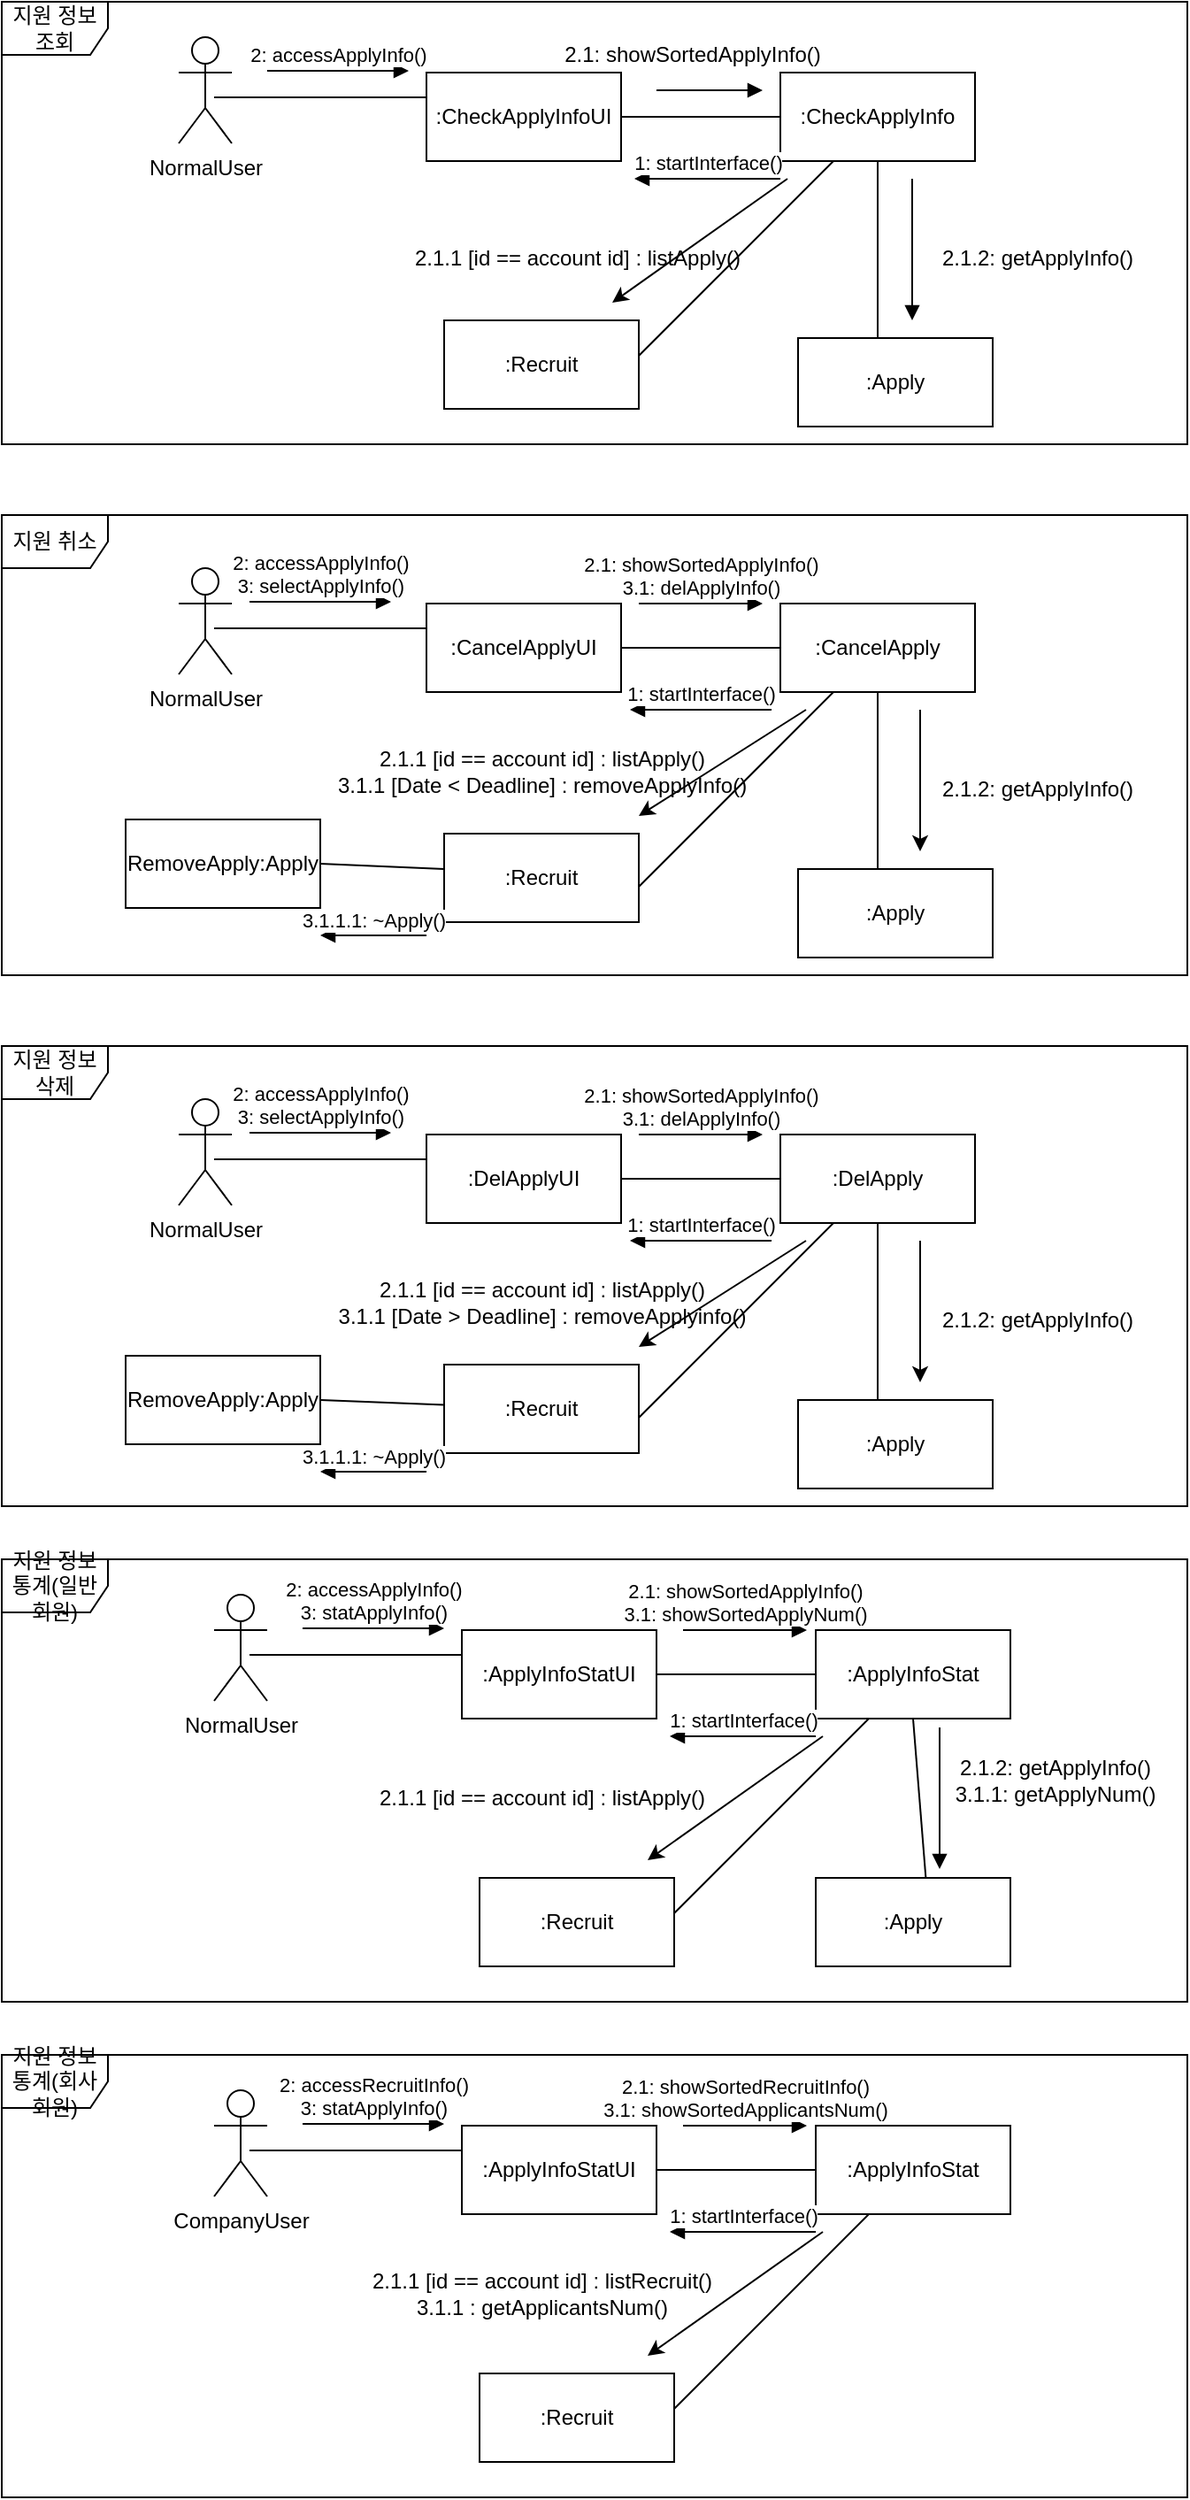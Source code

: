 <mxfile version="21.1.2" type="device">
  <diagram name="페이지-1" id="CRLgeQEgEjseHPpmCWUn">
    <mxGraphModel dx="1224" dy="1818" grid="1" gridSize="10" guides="1" tooltips="1" connect="1" arrows="1" fold="1" page="1" pageScale="1" pageWidth="827" pageHeight="1169" math="0" shadow="0">
      <root>
        <mxCell id="0" />
        <mxCell id="1" parent="0" />
        <object label="NormalUser" id="Bi_bp-SSH6XVWLjxZuOe-5">
          <mxCell style="shape=umlActor;verticalLabelPosition=bottom;verticalAlign=top;html=1;" parent="1" vertex="1">
            <mxGeometry x="130" y="-300" width="30" height="60" as="geometry" />
          </mxCell>
        </object>
        <mxCell id="Bi_bp-SSH6XVWLjxZuOe-10" value=":CheckApplyInfo" style="html=1;whiteSpace=wrap;" parent="1" vertex="1">
          <mxGeometry x="470" y="-280" width="110" height="50" as="geometry" />
        </mxCell>
        <mxCell id="Bi_bp-SSH6XVWLjxZuOe-11" value=":CheckApplyInfoUI" style="html=1;whiteSpace=wrap;" parent="1" vertex="1">
          <mxGeometry x="270" y="-280" width="110" height="50" as="geometry" />
        </mxCell>
        <mxCell id="Bi_bp-SSH6XVWLjxZuOe-12" value=":Apply" style="html=1;whiteSpace=wrap;" parent="1" vertex="1">
          <mxGeometry x="480" y="-130" width="110" height="50" as="geometry" />
        </mxCell>
        <mxCell id="Bi_bp-SSH6XVWLjxZuOe-13" value="" style="line;strokeWidth=1;fillColor=none;align=left;verticalAlign=middle;spacingTop=-1;spacingLeft=3;spacingRight=3;rotatable=0;labelPosition=right;points=[];portConstraint=eastwest;strokeColor=inherit;" parent="1" vertex="1">
          <mxGeometry x="150" y="-270" width="120" height="8" as="geometry" />
        </mxCell>
        <mxCell id="Bi_bp-SSH6XVWLjxZuOe-14" value="" style="line;strokeWidth=1;fillColor=none;align=left;verticalAlign=middle;spacingTop=-1;spacingLeft=3;spacingRight=3;rotatable=0;labelPosition=right;points=[];portConstraint=eastwest;strokeColor=inherit;" parent="1" vertex="1">
          <mxGeometry x="380" y="-259" width="90" height="8" as="geometry" />
        </mxCell>
        <mxCell id="Bi_bp-SSH6XVWLjxZuOe-17" value="" style="endArrow=none;html=1;rounded=0;entryX=0.5;entryY=1;entryDx=0;entryDy=0;exitX=0.409;exitY=0;exitDx=0;exitDy=0;exitPerimeter=0;" parent="1" source="Bi_bp-SSH6XVWLjxZuOe-12" target="Bi_bp-SSH6XVWLjxZuOe-10" edge="1">
          <mxGeometry width="50" height="50" relative="1" as="geometry">
            <mxPoint x="380" y="-30" as="sourcePoint" />
            <mxPoint x="430" y="-80" as="targetPoint" />
          </mxGeometry>
        </mxCell>
        <mxCell id="Bi_bp-SSH6XVWLjxZuOe-26" value=":CancelApply" style="html=1;whiteSpace=wrap;" parent="1" vertex="1">
          <mxGeometry x="470" y="20" width="110" height="50" as="geometry" />
        </mxCell>
        <mxCell id="Bi_bp-SSH6XVWLjxZuOe-27" value=":CancelApplyUI" style="html=1;whiteSpace=wrap;" parent="1" vertex="1">
          <mxGeometry x="270" y="20" width="110" height="50" as="geometry" />
        </mxCell>
        <mxCell id="Bi_bp-SSH6XVWLjxZuOe-28" value=":Apply" style="html=1;whiteSpace=wrap;" parent="1" vertex="1">
          <mxGeometry x="480" y="170" width="110" height="50" as="geometry" />
        </mxCell>
        <mxCell id="Bi_bp-SSH6XVWLjxZuOe-29" value="" style="line;strokeWidth=1;fillColor=none;align=left;verticalAlign=middle;spacingTop=-1;spacingLeft=3;spacingRight=3;rotatable=0;labelPosition=right;points=[];portConstraint=eastwest;strokeColor=inherit;" parent="1" vertex="1">
          <mxGeometry x="150" y="30" width="120" height="8" as="geometry" />
        </mxCell>
        <mxCell id="Bi_bp-SSH6XVWLjxZuOe-30" value="" style="line;strokeWidth=1;fillColor=none;align=left;verticalAlign=middle;spacingTop=-1;spacingLeft=3;spacingRight=3;rotatable=0;labelPosition=right;points=[];portConstraint=eastwest;strokeColor=inherit;" parent="1" vertex="1">
          <mxGeometry x="380" y="41" width="90" height="8" as="geometry" />
        </mxCell>
        <mxCell id="Bi_bp-SSH6XVWLjxZuOe-31" value="" style="endArrow=none;html=1;rounded=0;entryX=0.5;entryY=1;entryDx=0;entryDy=0;exitX=0.409;exitY=0;exitDx=0;exitDy=0;exitPerimeter=0;" parent="1" source="Bi_bp-SSH6XVWLjxZuOe-28" target="Bi_bp-SSH6XVWLjxZuOe-26" edge="1">
          <mxGeometry width="50" height="50" relative="1" as="geometry">
            <mxPoint x="380" y="270" as="sourcePoint" />
            <mxPoint x="430" y="220" as="targetPoint" />
          </mxGeometry>
        </mxCell>
        <object label="NormalUser" id="Bi_bp-SSH6XVWLjxZuOe-39">
          <mxCell style="shape=umlActor;verticalLabelPosition=bottom;verticalAlign=top;html=1;" parent="1" vertex="1">
            <mxGeometry x="150" y="580" width="30" height="60" as="geometry" />
          </mxCell>
        </object>
        <mxCell id="Bi_bp-SSH6XVWLjxZuOe-40" value=":ApplyInfoStat" style="html=1;whiteSpace=wrap;" parent="1" vertex="1">
          <mxGeometry x="490" y="600" width="110" height="50" as="geometry" />
        </mxCell>
        <mxCell id="Bi_bp-SSH6XVWLjxZuOe-41" value=":ApplyInfoStatUI" style="html=1;whiteSpace=wrap;" parent="1" vertex="1">
          <mxGeometry x="290" y="600" width="110" height="50" as="geometry" />
        </mxCell>
        <mxCell id="Bi_bp-SSH6XVWLjxZuOe-43" value="" style="line;strokeWidth=1;fillColor=none;align=left;verticalAlign=middle;spacingTop=-1;spacingLeft=3;spacingRight=3;rotatable=0;labelPosition=right;points=[];portConstraint=eastwest;strokeColor=inherit;" parent="1" vertex="1">
          <mxGeometry x="170" y="610" width="120" height="8" as="geometry" />
        </mxCell>
        <mxCell id="Bi_bp-SSH6XVWLjxZuOe-44" value="" style="line;strokeWidth=1;fillColor=none;align=left;verticalAlign=middle;spacingTop=-1;spacingLeft=3;spacingRight=3;rotatable=0;labelPosition=right;points=[];portConstraint=eastwest;strokeColor=inherit;" parent="1" vertex="1">
          <mxGeometry x="400" y="621" width="90" height="8" as="geometry" />
        </mxCell>
        <mxCell id="Bi_bp-SSH6XVWLjxZuOe-55" value="2: accessApplyInfo()" style="html=1;verticalAlign=bottom;endArrow=block;edgeStyle=elbowEdgeStyle;elbow=horizontal;curved=0;rounded=0;" parent="1" edge="1">
          <mxGeometry width="80" relative="1" as="geometry">
            <mxPoint x="180" y="-281" as="sourcePoint" />
            <mxPoint x="260" y="-281" as="targetPoint" />
            <mxPoint as="offset" />
          </mxGeometry>
        </mxCell>
        <mxCell id="Bi_bp-SSH6XVWLjxZuOe-58" value="1: startInterface()" style="html=1;verticalAlign=bottom;endArrow=block;edgeStyle=elbowEdgeStyle;elbow=vertical;curved=0;rounded=0;" parent="1" edge="1">
          <mxGeometry width="80" relative="1" as="geometry">
            <mxPoint x="470" y="-220" as="sourcePoint" />
            <mxPoint x="387.5" y="-220" as="targetPoint" />
          </mxGeometry>
        </mxCell>
        <mxCell id="Bi_bp-SSH6XVWLjxZuOe-68" value="" style="endArrow=classic;html=1;rounded=0;" parent="1" edge="1">
          <mxGeometry width="50" height="50" relative="1" as="geometry">
            <mxPoint x="474" y="-220" as="sourcePoint" />
            <mxPoint x="375" y="-150" as="targetPoint" />
          </mxGeometry>
        </mxCell>
        <mxCell id="Bi_bp-SSH6XVWLjxZuOe-69" value="2.1.1 [id == account id] : listApply()" style="text;html=1;align=center;verticalAlign=middle;resizable=0;points=[];autosize=1;strokeColor=none;fillColor=none;" parent="1" vertex="1">
          <mxGeometry x="250" y="-190" width="210" height="30" as="geometry" />
        </mxCell>
        <mxCell id="Bi_bp-SSH6XVWLjxZuOe-71" value="" style="html=1;verticalAlign=bottom;endArrow=block;edgeStyle=elbowEdgeStyle;elbow=horizontal;curved=0;rounded=0;" parent="1" edge="1">
          <mxGeometry x="-0.672" y="20" width="80" relative="1" as="geometry">
            <mxPoint x="400" y="-270" as="sourcePoint" />
            <mxPoint x="460" y="-270" as="targetPoint" />
            <Array as="points">
              <mxPoint x="450" y="-271" />
            </Array>
            <mxPoint as="offset" />
          </mxGeometry>
        </mxCell>
        <mxCell id="Bi_bp-SSH6XVWLjxZuOe-72" value="2.1: showSortedApplyInfo()" style="text;html=1;align=center;verticalAlign=middle;resizable=0;points=[];autosize=1;strokeColor=none;fillColor=none;" parent="1" vertex="1">
          <mxGeometry x="335" y="-305" width="170" height="30" as="geometry" />
        </mxCell>
        <mxCell id="Bi_bp-SSH6XVWLjxZuOe-73" value="2: accessApplyInfo()&lt;br&gt;3: selectApplyInfo()" style="html=1;verticalAlign=bottom;endArrow=block;edgeStyle=elbowEdgeStyle;elbow=vertical;curved=0;rounded=0;" parent="1" edge="1">
          <mxGeometry width="80" relative="1" as="geometry">
            <mxPoint x="170" y="19" as="sourcePoint" />
            <mxPoint x="250" y="19" as="targetPoint" />
          </mxGeometry>
        </mxCell>
        <mxCell id="Bi_bp-SSH6XVWLjxZuOe-74" value="2.1: showSortedApplyInfo()&lt;br&gt;3.1: delApplyInfo()" style="html=1;verticalAlign=bottom;endArrow=block;edgeStyle=elbowEdgeStyle;elbow=horizontal;curved=0;rounded=0;" parent="1" edge="1">
          <mxGeometry width="80" relative="1" as="geometry">
            <mxPoint x="390" y="20" as="sourcePoint" />
            <mxPoint x="460" y="20" as="targetPoint" />
          </mxGeometry>
        </mxCell>
        <mxCell id="Bi_bp-SSH6XVWLjxZuOe-75" value="1: startInterface()" style="html=1;verticalAlign=bottom;endArrow=block;edgeStyle=elbowEdgeStyle;elbow=vertical;curved=0;rounded=0;" parent="1" edge="1">
          <mxGeometry width="80" relative="1" as="geometry">
            <mxPoint x="465" y="80" as="sourcePoint" />
            <mxPoint x="385" y="80" as="targetPoint" />
          </mxGeometry>
        </mxCell>
        <mxCell id="Bi_bp-SSH6XVWLjxZuOe-81" value="" style="endArrow=classic;html=1;rounded=0;" parent="1" edge="1">
          <mxGeometry width="50" height="50" relative="1" as="geometry">
            <mxPoint x="549" y="80" as="sourcePoint" />
            <mxPoint x="549" y="160" as="targetPoint" />
          </mxGeometry>
        </mxCell>
        <mxCell id="Bi_bp-SSH6XVWLjxZuOe-94" value="2: accessApplyInfo()&lt;br&gt;3: statApplyInfo()" style="html=1;verticalAlign=bottom;endArrow=block;edgeStyle=elbowEdgeStyle;elbow=vertical;curved=0;rounded=0;" parent="1" edge="1">
          <mxGeometry width="80" relative="1" as="geometry">
            <mxPoint x="200" y="599" as="sourcePoint" />
            <mxPoint x="280" y="599" as="targetPoint" />
          </mxGeometry>
        </mxCell>
        <mxCell id="Bi_bp-SSH6XVWLjxZuOe-95" value="2.1: showSortedApplyInfo()&lt;br&gt;3.1: showSortedApplyNum()" style="html=1;verticalAlign=bottom;endArrow=block;edgeStyle=elbowEdgeStyle;elbow=horizontal;curved=0;rounded=0;" parent="1" edge="1">
          <mxGeometry width="80" relative="1" as="geometry">
            <mxPoint x="415" y="600" as="sourcePoint" />
            <mxPoint x="485" y="600" as="targetPoint" />
          </mxGeometry>
        </mxCell>
        <mxCell id="Bi_bp-SSH6XVWLjxZuOe-102" value="지원 정보 조회" style="shape=umlFrame;whiteSpace=wrap;html=1;pointerEvents=0;" parent="1" vertex="1">
          <mxGeometry x="30" y="-320" width="670" height="250" as="geometry" />
        </mxCell>
        <mxCell id="Bi_bp-SSH6XVWLjxZuOe-103" value="지원 취소" style="shape=umlFrame;whiteSpace=wrap;html=1;pointerEvents=0;" parent="1" vertex="1">
          <mxGeometry x="30" y="-30" width="670" height="260" as="geometry" />
        </mxCell>
        <mxCell id="Bi_bp-SSH6XVWLjxZuOe-104" value="지원 정보 통계(일반 회원)" style="shape=umlFrame;whiteSpace=wrap;html=1;pointerEvents=0;" parent="1" vertex="1">
          <mxGeometry x="30" y="560" width="670" height="250" as="geometry" />
        </mxCell>
        <mxCell id="WJIi8EyNCVkb_p6Q-pmI-1" value=":Recruit" style="html=1;whiteSpace=wrap;" parent="1" vertex="1">
          <mxGeometry x="280" y="-140" width="110" height="50" as="geometry" />
        </mxCell>
        <mxCell id="WJIi8EyNCVkb_p6Q-pmI-2" value="" style="endArrow=none;html=1;rounded=0;" parent="1" target="Bi_bp-SSH6XVWLjxZuOe-10" edge="1">
          <mxGeometry width="50" height="50" relative="1" as="geometry">
            <mxPoint x="390" y="-120" as="sourcePoint" />
            <mxPoint x="440" y="-170" as="targetPoint" />
          </mxGeometry>
        </mxCell>
        <object label="NormalUser" id="WJIi8EyNCVkb_p6Q-pmI-3">
          <mxCell style="shape=umlActor;verticalLabelPosition=bottom;verticalAlign=top;html=1;" parent="1" vertex="1">
            <mxGeometry x="130" width="30" height="60" as="geometry" />
          </mxCell>
        </object>
        <mxCell id="WJIi8EyNCVkb_p6Q-pmI-4" value="" style="endArrow=block;endFill=1;html=1;edgeStyle=orthogonalEdgeStyle;align=left;verticalAlign=top;rounded=0;" parent="1" edge="1">
          <mxGeometry x="-1" relative="1" as="geometry">
            <mxPoint x="544.5" y="-220" as="sourcePoint" />
            <mxPoint x="544.5" y="-140" as="targetPoint" />
          </mxGeometry>
        </mxCell>
        <mxCell id="WJIi8EyNCVkb_p6Q-pmI-6" value="2.1.2: getApplyInfo()" style="text;html=1;align=center;verticalAlign=middle;resizable=0;points=[];autosize=1;strokeColor=none;fillColor=none;" parent="1" vertex="1">
          <mxGeometry x="550" y="-190" width="130" height="30" as="geometry" />
        </mxCell>
        <mxCell id="WJIi8EyNCVkb_p6Q-pmI-7" value="2.1.1 [id == account id] : listApply()&lt;br&gt;3.1.1 [Date &amp;lt; Deadline] : removeApplyInfo()" style="text;html=1;align=center;verticalAlign=middle;resizable=0;points=[];autosize=1;strokeColor=none;fillColor=none;" parent="1" vertex="1">
          <mxGeometry x="210" y="95" width="250" height="40" as="geometry" />
        </mxCell>
        <mxCell id="WJIi8EyNCVkb_p6Q-pmI-8" value=":Recruit" style="html=1;whiteSpace=wrap;" parent="1" vertex="1">
          <mxGeometry x="280" y="150" width="110" height="50" as="geometry" />
        </mxCell>
        <mxCell id="WJIi8EyNCVkb_p6Q-pmI-9" value="" style="endArrow=none;html=1;rounded=0;" parent="1" edge="1">
          <mxGeometry width="50" height="50" relative="1" as="geometry">
            <mxPoint x="390" y="180" as="sourcePoint" />
            <mxPoint x="500" y="70" as="targetPoint" />
          </mxGeometry>
        </mxCell>
        <mxCell id="WJIi8EyNCVkb_p6Q-pmI-10" value="2.1.2: getApplyInfo()" style="text;html=1;align=center;verticalAlign=middle;resizable=0;points=[];autosize=1;strokeColor=none;fillColor=none;" parent="1" vertex="1">
          <mxGeometry x="550" y="110" width="130" height="30" as="geometry" />
        </mxCell>
        <mxCell id="WJIi8EyNCVkb_p6Q-pmI-12" value="" style="endArrow=classic;html=1;rounded=0;" parent="1" edge="1">
          <mxGeometry width="50" height="50" relative="1" as="geometry">
            <mxPoint x="484.5" y="80" as="sourcePoint" />
            <mxPoint x="390" y="140" as="targetPoint" />
          </mxGeometry>
        </mxCell>
        <mxCell id="WJIi8EyNCVkb_p6Q-pmI-13" value=":DelApply" style="html=1;whiteSpace=wrap;" parent="1" vertex="1">
          <mxGeometry x="470" y="320" width="110" height="50" as="geometry" />
        </mxCell>
        <mxCell id="WJIi8EyNCVkb_p6Q-pmI-14" value=":DelApplyUI" style="html=1;whiteSpace=wrap;" parent="1" vertex="1">
          <mxGeometry x="270" y="320" width="110" height="50" as="geometry" />
        </mxCell>
        <mxCell id="WJIi8EyNCVkb_p6Q-pmI-15" value=":Apply" style="html=1;whiteSpace=wrap;" parent="1" vertex="1">
          <mxGeometry x="480" y="470" width="110" height="50" as="geometry" />
        </mxCell>
        <mxCell id="WJIi8EyNCVkb_p6Q-pmI-16" value="" style="line;strokeWidth=1;fillColor=none;align=left;verticalAlign=middle;spacingTop=-1;spacingLeft=3;spacingRight=3;rotatable=0;labelPosition=right;points=[];portConstraint=eastwest;strokeColor=inherit;" parent="1" vertex="1">
          <mxGeometry x="150" y="330" width="120" height="8" as="geometry" />
        </mxCell>
        <mxCell id="WJIi8EyNCVkb_p6Q-pmI-17" value="" style="line;strokeWidth=1;fillColor=none;align=left;verticalAlign=middle;spacingTop=-1;spacingLeft=3;spacingRight=3;rotatable=0;labelPosition=right;points=[];portConstraint=eastwest;strokeColor=inherit;" parent="1" vertex="1">
          <mxGeometry x="380" y="341" width="90" height="8" as="geometry" />
        </mxCell>
        <mxCell id="WJIi8EyNCVkb_p6Q-pmI-18" value="" style="endArrow=none;html=1;rounded=0;entryX=0.5;entryY=1;entryDx=0;entryDy=0;exitX=0.409;exitY=0;exitDx=0;exitDy=0;exitPerimeter=0;" parent="1" source="WJIi8EyNCVkb_p6Q-pmI-15" target="WJIi8EyNCVkb_p6Q-pmI-13" edge="1">
          <mxGeometry width="50" height="50" relative="1" as="geometry">
            <mxPoint x="380" y="570" as="sourcePoint" />
            <mxPoint x="430" y="520" as="targetPoint" />
          </mxGeometry>
        </mxCell>
        <mxCell id="WJIi8EyNCVkb_p6Q-pmI-19" value="2: accessApplyInfo()&lt;br&gt;3: selectApplyInfo()" style="html=1;verticalAlign=bottom;endArrow=block;edgeStyle=elbowEdgeStyle;elbow=vertical;curved=0;rounded=0;" parent="1" edge="1">
          <mxGeometry width="80" relative="1" as="geometry">
            <mxPoint x="170" y="319" as="sourcePoint" />
            <mxPoint x="250" y="319" as="targetPoint" />
          </mxGeometry>
        </mxCell>
        <mxCell id="WJIi8EyNCVkb_p6Q-pmI-20" value="2.1: showSortedApplyInfo()&lt;br&gt;3.1: delApplyInfo()" style="html=1;verticalAlign=bottom;endArrow=block;edgeStyle=elbowEdgeStyle;elbow=horizontal;curved=0;rounded=0;" parent="1" edge="1">
          <mxGeometry width="80" relative="1" as="geometry">
            <mxPoint x="390" y="320" as="sourcePoint" />
            <mxPoint x="460" y="320" as="targetPoint" />
          </mxGeometry>
        </mxCell>
        <mxCell id="WJIi8EyNCVkb_p6Q-pmI-21" value="1: startInterface()" style="html=1;verticalAlign=bottom;endArrow=block;edgeStyle=elbowEdgeStyle;elbow=vertical;curved=0;rounded=0;" parent="1" edge="1">
          <mxGeometry width="80" relative="1" as="geometry">
            <mxPoint x="465" y="380" as="sourcePoint" />
            <mxPoint x="385" y="380" as="targetPoint" />
          </mxGeometry>
        </mxCell>
        <mxCell id="WJIi8EyNCVkb_p6Q-pmI-22" value="" style="endArrow=classic;html=1;rounded=0;" parent="1" edge="1">
          <mxGeometry width="50" height="50" relative="1" as="geometry">
            <mxPoint x="549" y="380" as="sourcePoint" />
            <mxPoint x="549" y="460" as="targetPoint" />
          </mxGeometry>
        </mxCell>
        <mxCell id="WJIi8EyNCVkb_p6Q-pmI-23" value="지원 정보 삭제" style="shape=umlFrame;whiteSpace=wrap;html=1;pointerEvents=0;" parent="1" vertex="1">
          <mxGeometry x="30" y="270" width="670" height="260" as="geometry" />
        </mxCell>
        <object label="NormalUser" id="WJIi8EyNCVkb_p6Q-pmI-24">
          <mxCell style="shape=umlActor;verticalLabelPosition=bottom;verticalAlign=top;html=1;" parent="1" vertex="1">
            <mxGeometry x="130" y="300" width="30" height="60" as="geometry" />
          </mxCell>
        </object>
        <mxCell id="WJIi8EyNCVkb_p6Q-pmI-25" value="2.1.1 [id == account id] : listApply()&lt;br&gt;3.1.1 [Date &amp;gt; Deadline] : removeApplyinfo()" style="text;html=1;align=center;verticalAlign=middle;resizable=0;points=[];autosize=1;strokeColor=none;fillColor=none;" parent="1" vertex="1">
          <mxGeometry x="210" y="395" width="250" height="40" as="geometry" />
        </mxCell>
        <mxCell id="WJIi8EyNCVkb_p6Q-pmI-26" value=":Recruit" style="html=1;whiteSpace=wrap;" parent="1" vertex="1">
          <mxGeometry x="280" y="450" width="110" height="50" as="geometry" />
        </mxCell>
        <mxCell id="WJIi8EyNCVkb_p6Q-pmI-27" value="" style="endArrow=none;html=1;rounded=0;" parent="1" edge="1">
          <mxGeometry width="50" height="50" relative="1" as="geometry">
            <mxPoint x="390" y="480" as="sourcePoint" />
            <mxPoint x="500" y="370" as="targetPoint" />
          </mxGeometry>
        </mxCell>
        <mxCell id="WJIi8EyNCVkb_p6Q-pmI-28" value="2.1.2: getApplyInfo()" style="text;html=1;align=center;verticalAlign=middle;resizable=0;points=[];autosize=1;strokeColor=none;fillColor=none;" parent="1" vertex="1">
          <mxGeometry x="550" y="410" width="130" height="30" as="geometry" />
        </mxCell>
        <mxCell id="WJIi8EyNCVkb_p6Q-pmI-29" value="" style="endArrow=classic;html=1;rounded=0;" parent="1" edge="1">
          <mxGeometry width="50" height="50" relative="1" as="geometry">
            <mxPoint x="484.5" y="380" as="sourcePoint" />
            <mxPoint x="390" y="440" as="targetPoint" />
          </mxGeometry>
        </mxCell>
        <mxCell id="WJIi8EyNCVkb_p6Q-pmI-72" value="" style="endArrow=none;html=1;rounded=0;entryX=0.5;entryY=1;entryDx=0;entryDy=0;exitX=0.409;exitY=0;exitDx=0;exitDy=0;exitPerimeter=0;" parent="1" edge="1">
          <mxGeometry width="50" height="50" relative="1" as="geometry">
            <mxPoint x="553" y="750" as="sourcePoint" />
            <mxPoint x="545" y="650" as="targetPoint" />
          </mxGeometry>
        </mxCell>
        <mxCell id="WJIi8EyNCVkb_p6Q-pmI-73" value="1: startInterface()" style="html=1;verticalAlign=bottom;endArrow=block;edgeStyle=elbowEdgeStyle;elbow=vertical;curved=0;rounded=0;" parent="1" edge="1">
          <mxGeometry width="80" relative="1" as="geometry">
            <mxPoint x="490" y="660" as="sourcePoint" />
            <mxPoint x="407.5" y="660" as="targetPoint" />
          </mxGeometry>
        </mxCell>
        <mxCell id="WJIi8EyNCVkb_p6Q-pmI-74" value="" style="endArrow=classic;html=1;rounded=0;" parent="1" edge="1">
          <mxGeometry width="50" height="50" relative="1" as="geometry">
            <mxPoint x="494" y="660" as="sourcePoint" />
            <mxPoint x="395" y="730" as="targetPoint" />
          </mxGeometry>
        </mxCell>
        <mxCell id="WJIi8EyNCVkb_p6Q-pmI-75" value=":Recruit" style="html=1;whiteSpace=wrap;" parent="1" vertex="1">
          <mxGeometry x="300" y="740" width="110" height="50" as="geometry" />
        </mxCell>
        <mxCell id="WJIi8EyNCVkb_p6Q-pmI-76" value="" style="endArrow=none;html=1;rounded=0;" parent="1" edge="1">
          <mxGeometry width="50" height="50" relative="1" as="geometry">
            <mxPoint x="410" y="760" as="sourcePoint" />
            <mxPoint x="520" y="650" as="targetPoint" />
          </mxGeometry>
        </mxCell>
        <mxCell id="WJIi8EyNCVkb_p6Q-pmI-77" value="" style="endArrow=block;endFill=1;html=1;edgeStyle=orthogonalEdgeStyle;align=left;verticalAlign=top;rounded=0;" parent="1" edge="1">
          <mxGeometry x="-1" relative="1" as="geometry">
            <mxPoint x="560" y="655" as="sourcePoint" />
            <mxPoint x="560" y="735" as="targetPoint" />
          </mxGeometry>
        </mxCell>
        <mxCell id="WJIi8EyNCVkb_p6Q-pmI-78" value=":Apply" style="html=1;whiteSpace=wrap;" parent="1" vertex="1">
          <mxGeometry x="490" y="740" width="110" height="50" as="geometry" />
        </mxCell>
        <mxCell id="WJIi8EyNCVkb_p6Q-pmI-79" value="2.1.1 [id == account id] : listApply()" style="text;html=1;align=center;verticalAlign=middle;resizable=0;points=[];autosize=1;strokeColor=none;fillColor=none;" parent="1" vertex="1">
          <mxGeometry x="230" y="680" width="210" height="30" as="geometry" />
        </mxCell>
        <mxCell id="WJIi8EyNCVkb_p6Q-pmI-80" value="2.1.2: getApplyInfo()&lt;br&gt;3.1.1: getApplyNum()" style="text;html=1;align=center;verticalAlign=middle;resizable=0;points=[];autosize=1;strokeColor=none;fillColor=none;" parent="1" vertex="1">
          <mxGeometry x="555" y="665" width="140" height="40" as="geometry" />
        </mxCell>
        <mxCell id="WJIi8EyNCVkb_p6Q-pmI-82" value="RemoveApply:Apply" style="html=1;whiteSpace=wrap;" parent="1" vertex="1">
          <mxGeometry x="100" y="445" width="110" height="50" as="geometry" />
        </mxCell>
        <mxCell id="WJIi8EyNCVkb_p6Q-pmI-83" value="" style="endArrow=none;html=1;rounded=0;" parent="1" target="WJIi8EyNCVkb_p6Q-pmI-26" edge="1">
          <mxGeometry width="50" height="50" relative="1" as="geometry">
            <mxPoint x="210" y="470" as="sourcePoint" />
            <mxPoint x="260" y="420" as="targetPoint" />
          </mxGeometry>
        </mxCell>
        <mxCell id="WJIi8EyNCVkb_p6Q-pmI-87" value="3.1.1.1: ~Apply()" style="html=1;verticalAlign=bottom;endArrow=block;edgeStyle=elbowEdgeStyle;elbow=vertical;curved=0;rounded=0;" parent="1" edge="1">
          <mxGeometry width="80" relative="1" as="geometry">
            <mxPoint x="270" y="510.5" as="sourcePoint" />
            <mxPoint x="210" y="510" as="targetPoint" />
          </mxGeometry>
        </mxCell>
        <object label="CompanyUser" id="WJIi8EyNCVkb_p6Q-pmI-89">
          <mxCell style="shape=umlActor;verticalLabelPosition=bottom;verticalAlign=top;html=1;" parent="1" vertex="1">
            <mxGeometry x="150" y="860" width="30" height="60" as="geometry" />
          </mxCell>
        </object>
        <mxCell id="WJIi8EyNCVkb_p6Q-pmI-90" value=":ApplyInfoStat" style="html=1;whiteSpace=wrap;" parent="1" vertex="1">
          <mxGeometry x="490" y="880" width="110" height="50" as="geometry" />
        </mxCell>
        <mxCell id="WJIi8EyNCVkb_p6Q-pmI-91" value=":ApplyInfoStatUI" style="html=1;whiteSpace=wrap;" parent="1" vertex="1">
          <mxGeometry x="290" y="880" width="110" height="50" as="geometry" />
        </mxCell>
        <mxCell id="WJIi8EyNCVkb_p6Q-pmI-92" value="" style="line;strokeWidth=1;fillColor=none;align=left;verticalAlign=middle;spacingTop=-1;spacingLeft=3;spacingRight=3;rotatable=0;labelPosition=right;points=[];portConstraint=eastwest;strokeColor=inherit;" parent="1" vertex="1">
          <mxGeometry x="170" y="890" width="120" height="8" as="geometry" />
        </mxCell>
        <mxCell id="WJIi8EyNCVkb_p6Q-pmI-93" value="" style="line;strokeWidth=1;fillColor=none;align=left;verticalAlign=middle;spacingTop=-1;spacingLeft=3;spacingRight=3;rotatable=0;labelPosition=right;points=[];portConstraint=eastwest;strokeColor=inherit;" parent="1" vertex="1">
          <mxGeometry x="400" y="901" width="90" height="8" as="geometry" />
        </mxCell>
        <mxCell id="WJIi8EyNCVkb_p6Q-pmI-94" value="2: accessRecruitInfo()&lt;br&gt;3: statApplyInfo()" style="html=1;verticalAlign=bottom;endArrow=block;edgeStyle=elbowEdgeStyle;elbow=horizontal;curved=0;rounded=0;" parent="1" edge="1">
          <mxGeometry width="80" relative="1" as="geometry">
            <mxPoint x="200" y="879" as="sourcePoint" />
            <mxPoint x="280" y="879" as="targetPoint" />
          </mxGeometry>
        </mxCell>
        <mxCell id="WJIi8EyNCVkb_p6Q-pmI-95" value="2.1: showSortedRecruitInfo()&lt;br&gt;3.1: showSortedApplicantsNum()" style="html=1;verticalAlign=bottom;endArrow=block;edgeStyle=elbowEdgeStyle;elbow=horizontal;curved=0;rounded=0;" parent="1" edge="1">
          <mxGeometry width="80" relative="1" as="geometry">
            <mxPoint x="415" y="880" as="sourcePoint" />
            <mxPoint x="485" y="880" as="targetPoint" />
          </mxGeometry>
        </mxCell>
        <mxCell id="WJIi8EyNCVkb_p6Q-pmI-96" value="지원 정보 통계(회사 회원)" style="shape=umlFrame;whiteSpace=wrap;html=1;pointerEvents=0;" parent="1" vertex="1">
          <mxGeometry x="30" y="840" width="670" height="250" as="geometry" />
        </mxCell>
        <mxCell id="WJIi8EyNCVkb_p6Q-pmI-98" value="1: startInterface()" style="html=1;verticalAlign=bottom;endArrow=block;edgeStyle=elbowEdgeStyle;elbow=vertical;curved=0;rounded=0;" parent="1" edge="1">
          <mxGeometry width="80" relative="1" as="geometry">
            <mxPoint x="490" y="940" as="sourcePoint" />
            <mxPoint x="407.5" y="940" as="targetPoint" />
          </mxGeometry>
        </mxCell>
        <mxCell id="WJIi8EyNCVkb_p6Q-pmI-99" value="" style="endArrow=classic;html=1;rounded=0;" parent="1" edge="1">
          <mxGeometry width="50" height="50" relative="1" as="geometry">
            <mxPoint x="494" y="940" as="sourcePoint" />
            <mxPoint x="395" y="1010" as="targetPoint" />
          </mxGeometry>
        </mxCell>
        <mxCell id="WJIi8EyNCVkb_p6Q-pmI-100" value=":Recruit" style="html=1;whiteSpace=wrap;" parent="1" vertex="1">
          <mxGeometry x="300" y="1020" width="110" height="50" as="geometry" />
        </mxCell>
        <mxCell id="WJIi8EyNCVkb_p6Q-pmI-101" value="" style="endArrow=none;html=1;rounded=0;" parent="1" edge="1">
          <mxGeometry width="50" height="50" relative="1" as="geometry">
            <mxPoint x="410" y="1040" as="sourcePoint" />
            <mxPoint x="520" y="930" as="targetPoint" />
          </mxGeometry>
        </mxCell>
        <mxCell id="WJIi8EyNCVkb_p6Q-pmI-104" value="2.1.1 [id == account id] : listRecruit()&lt;br&gt;3.1.1 : getApplicantsNum()" style="text;html=1;align=center;verticalAlign=middle;resizable=0;points=[];autosize=1;strokeColor=none;fillColor=none;" parent="1" vertex="1">
          <mxGeometry x="225" y="955" width="220" height="40" as="geometry" />
        </mxCell>
        <mxCell id="WJIi8EyNCVkb_p6Q-pmI-109" value="RemoveApply:Apply" style="html=1;whiteSpace=wrap;" parent="1" vertex="1">
          <mxGeometry x="100" y="142" width="110" height="50" as="geometry" />
        </mxCell>
        <mxCell id="WJIi8EyNCVkb_p6Q-pmI-110" value="" style="endArrow=none;html=1;rounded=0;" parent="1" edge="1">
          <mxGeometry width="50" height="50" relative="1" as="geometry">
            <mxPoint x="210" y="167" as="sourcePoint" />
            <mxPoint x="280" y="170" as="targetPoint" />
          </mxGeometry>
        </mxCell>
        <mxCell id="WJIi8EyNCVkb_p6Q-pmI-111" value="3.1.1.1: ~Apply()" style="html=1;verticalAlign=bottom;endArrow=block;edgeStyle=elbowEdgeStyle;elbow=vertical;curved=0;rounded=0;" parent="1" edge="1">
          <mxGeometry width="80" relative="1" as="geometry">
            <mxPoint x="270" y="207.5" as="sourcePoint" />
            <mxPoint x="210" y="207" as="targetPoint" />
          </mxGeometry>
        </mxCell>
      </root>
    </mxGraphModel>
  </diagram>
</mxfile>
